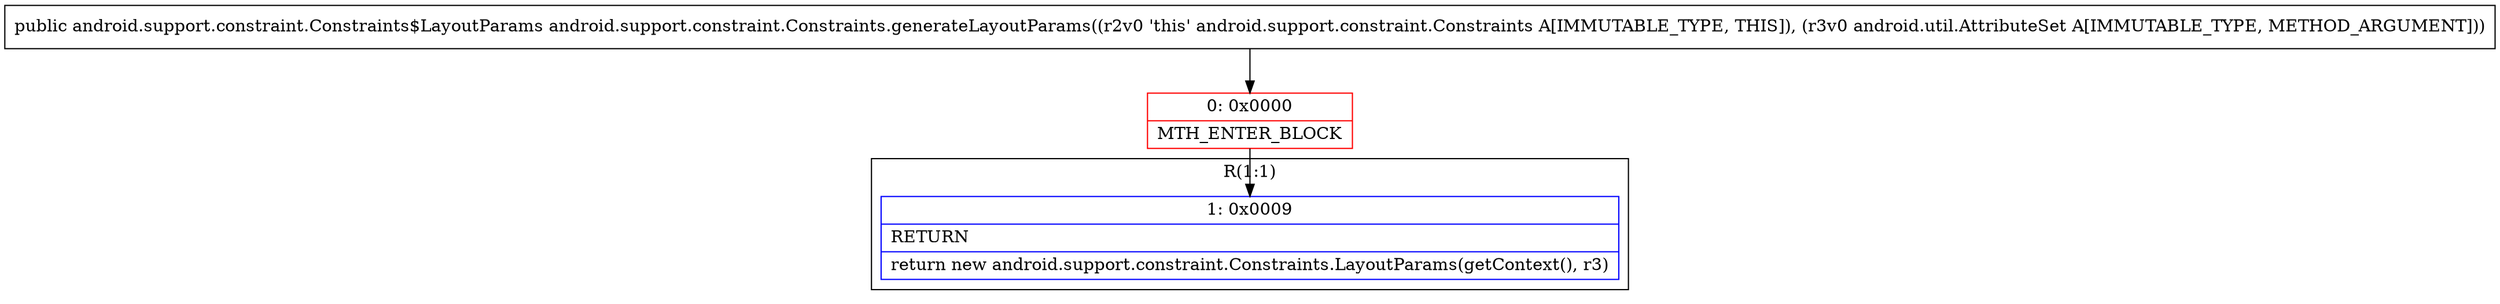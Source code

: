 digraph "CFG forandroid.support.constraint.Constraints.generateLayoutParams(Landroid\/util\/AttributeSet;)Landroid\/support\/constraint\/Constraints$LayoutParams;" {
subgraph cluster_Region_1992845756 {
label = "R(1:1)";
node [shape=record,color=blue];
Node_1 [shape=record,label="{1\:\ 0x0009|RETURN\l|return new android.support.constraint.Constraints.LayoutParams(getContext(), r3)\l}"];
}
Node_0 [shape=record,color=red,label="{0\:\ 0x0000|MTH_ENTER_BLOCK\l}"];
MethodNode[shape=record,label="{public android.support.constraint.Constraints$LayoutParams android.support.constraint.Constraints.generateLayoutParams((r2v0 'this' android.support.constraint.Constraints A[IMMUTABLE_TYPE, THIS]), (r3v0 android.util.AttributeSet A[IMMUTABLE_TYPE, METHOD_ARGUMENT])) }"];
MethodNode -> Node_0;
Node_0 -> Node_1;
}


